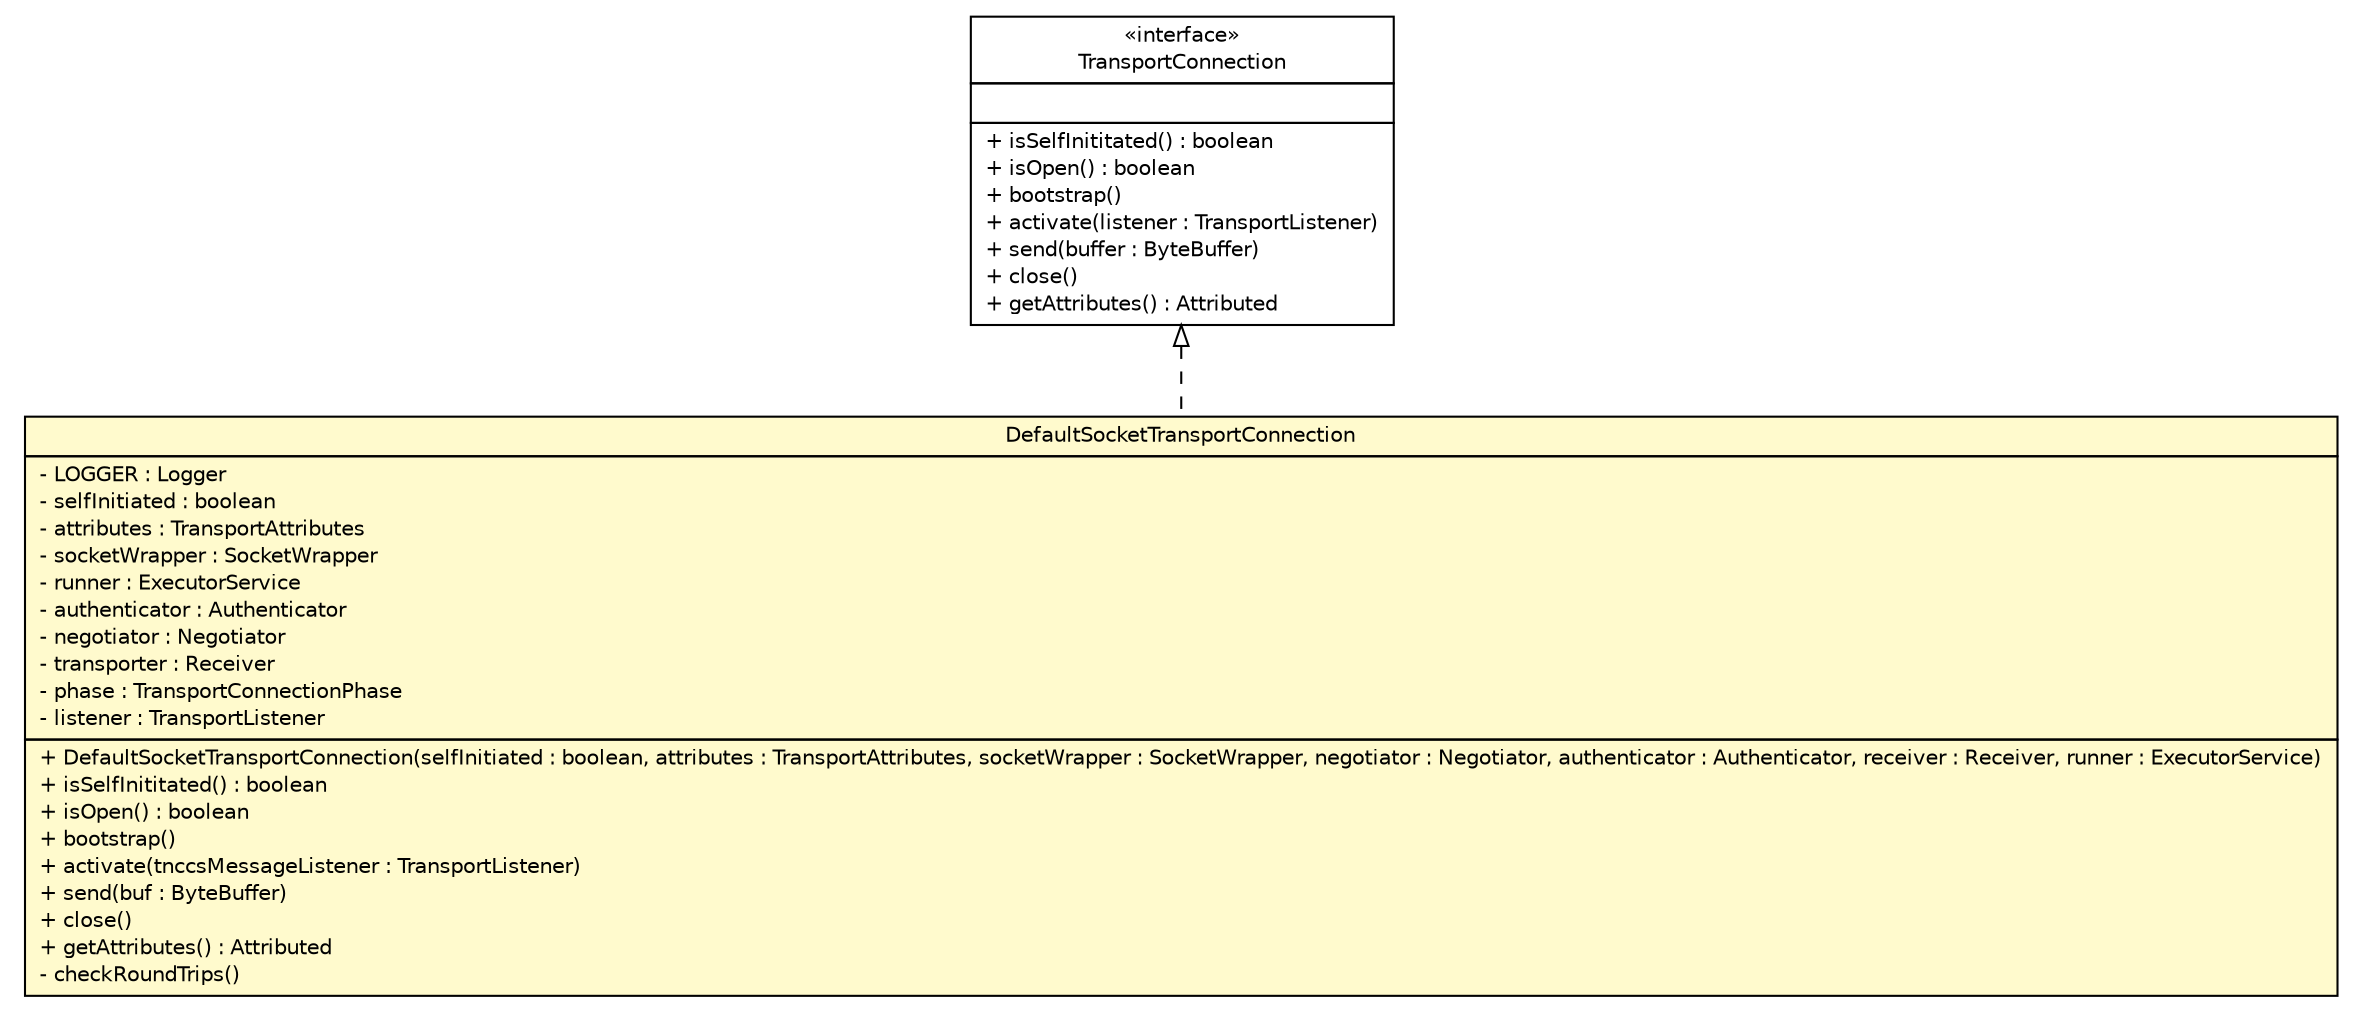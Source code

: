 #!/usr/local/bin/dot
#
# Class diagram 
# Generated by UMLGraph version R5_6 (http://www.umlgraph.org/)
#

digraph G {
	edge [fontname="Helvetica",fontsize=10,labelfontname="Helvetica",labelfontsize=10];
	node [fontname="Helvetica",fontsize=10,shape=plaintext];
	nodesep=0.25;
	ranksep=0.5;
	// de.hsbremen.tc.tnc.transport.TransportConnection
	c507 [label=<<table title="de.hsbremen.tc.tnc.transport.TransportConnection" border="0" cellborder="1" cellspacing="0" cellpadding="2" port="p" href="../../../../../../de/hsbremen/tc/tnc/transport/TransportConnection.html">
		<tr><td><table border="0" cellspacing="0" cellpadding="1">
<tr><td align="center" balign="center"> &#171;interface&#187; </td></tr>
<tr><td align="center" balign="center"> TransportConnection </td></tr>
		</table></td></tr>
		<tr><td><table border="0" cellspacing="0" cellpadding="1">
<tr><td align="left" balign="left">  </td></tr>
		</table></td></tr>
		<tr><td><table border="0" cellspacing="0" cellpadding="1">
<tr><td align="left" balign="left"> + isSelfInititated() : boolean </td></tr>
<tr><td align="left" balign="left"> + isOpen() : boolean </td></tr>
<tr><td align="left" balign="left"> + bootstrap() </td></tr>
<tr><td align="left" balign="left"> + activate(listener : TransportListener) </td></tr>
<tr><td align="left" balign="left"> + send(buffer : ByteBuffer) </td></tr>
<tr><td align="left" balign="left"> + close() </td></tr>
<tr><td align="left" balign="left"> + getAttributes() : Attributed </td></tr>
		</table></td></tr>
		</table>>, URL="../../../../../../de/hsbremen/tc/tnc/transport/TransportConnection.html", fontname="Helvetica", fontcolor="black", fontsize=10.0];
	// org.ietf.nea.pt.socket.simple.DefaultSocketTransportConnection
	c522 [label=<<table title="org.ietf.nea.pt.socket.simple.DefaultSocketTransportConnection" border="0" cellborder="1" cellspacing="0" cellpadding="2" port="p" bgcolor="lemonChiffon" href="./DefaultSocketTransportConnection.html">
		<tr><td><table border="0" cellspacing="0" cellpadding="1">
<tr><td align="center" balign="center"> DefaultSocketTransportConnection </td></tr>
		</table></td></tr>
		<tr><td><table border="0" cellspacing="0" cellpadding="1">
<tr><td align="left" balign="left"> - LOGGER : Logger </td></tr>
<tr><td align="left" balign="left"> - selfInitiated : boolean </td></tr>
<tr><td align="left" balign="left"> - attributes : TransportAttributes </td></tr>
<tr><td align="left" balign="left"> - socketWrapper : SocketWrapper </td></tr>
<tr><td align="left" balign="left"> - runner : ExecutorService </td></tr>
<tr><td align="left" balign="left"> - authenticator : Authenticator </td></tr>
<tr><td align="left" balign="left"> - negotiator : Negotiator </td></tr>
<tr><td align="left" balign="left"> - transporter : Receiver </td></tr>
<tr><td align="left" balign="left"> - phase : TransportConnectionPhase </td></tr>
<tr><td align="left" balign="left"> - listener : TransportListener </td></tr>
		</table></td></tr>
		<tr><td><table border="0" cellspacing="0" cellpadding="1">
<tr><td align="left" balign="left"> + DefaultSocketTransportConnection(selfInitiated : boolean, attributes : TransportAttributes, socketWrapper : SocketWrapper, negotiator : Negotiator, authenticator : Authenticator, receiver : Receiver, runner : ExecutorService) </td></tr>
<tr><td align="left" balign="left"> + isSelfInititated() : boolean </td></tr>
<tr><td align="left" balign="left"> + isOpen() : boolean </td></tr>
<tr><td align="left" balign="left"> + bootstrap() </td></tr>
<tr><td align="left" balign="left"> + activate(tnccsMessageListener : TransportListener) </td></tr>
<tr><td align="left" balign="left"> + send(buf : ByteBuffer) </td></tr>
<tr><td align="left" balign="left"> + close() </td></tr>
<tr><td align="left" balign="left"> + getAttributes() : Attributed </td></tr>
<tr><td align="left" balign="left"> - checkRoundTrips() </td></tr>
		</table></td></tr>
		</table>>, URL="./DefaultSocketTransportConnection.html", fontname="Helvetica", fontcolor="black", fontsize=10.0];
	//org.ietf.nea.pt.socket.simple.DefaultSocketTransportConnection implements de.hsbremen.tc.tnc.transport.TransportConnection
	c507:p -> c522:p [dir=back,arrowtail=empty,style=dashed];
}

